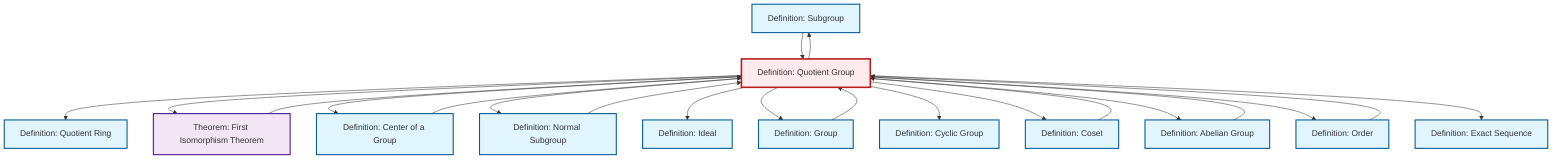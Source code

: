 graph TD
    classDef definition fill:#e1f5fe,stroke:#01579b,stroke-width:2px
    classDef theorem fill:#f3e5f5,stroke:#4a148c,stroke-width:2px
    classDef axiom fill:#fff3e0,stroke:#e65100,stroke-width:2px
    classDef example fill:#e8f5e9,stroke:#1b5e20,stroke-width:2px
    classDef current fill:#ffebee,stroke:#b71c1c,stroke-width:3px
    def-exact-sequence["Definition: Exact Sequence"]:::definition
    def-subgroup["Definition: Subgroup"]:::definition
    def-ideal["Definition: Ideal"]:::definition
    def-cyclic-group["Definition: Cyclic Group"]:::definition
    def-order["Definition: Order"]:::definition
    def-abelian-group["Definition: Abelian Group"]:::definition
    def-normal-subgroup["Definition: Normal Subgroup"]:::definition
    def-center-of-group["Definition: Center of a Group"]:::definition
    def-coset["Definition: Coset"]:::definition
    def-quotient-ring["Definition: Quotient Ring"]:::definition
    def-quotient-group["Definition: Quotient Group"]:::definition
    thm-first-isomorphism["Theorem: First Isomorphism Theorem"]:::theorem
    def-group["Definition: Group"]:::definition
    def-order --> def-quotient-group
    def-quotient-group --> def-quotient-ring
    def-quotient-group --> def-subgroup
    def-quotient-group --> thm-first-isomorphism
    def-quotient-group --> def-center-of-group
    def-quotient-group --> def-normal-subgroup
    def-quotient-group --> def-ideal
    def-quotient-group --> def-group
    def-coset --> def-quotient-group
    def-quotient-group --> def-cyclic-group
    def-center-of-group --> def-quotient-group
    def-abelian-group --> def-quotient-group
    def-subgroup --> def-quotient-group
    def-quotient-group --> def-coset
    def-quotient-group --> def-abelian-group
    def-group --> def-quotient-group
    thm-first-isomorphism --> def-quotient-group
    def-quotient-group --> def-order
    def-normal-subgroup --> def-quotient-group
    def-quotient-group --> def-exact-sequence
    class def-quotient-group current